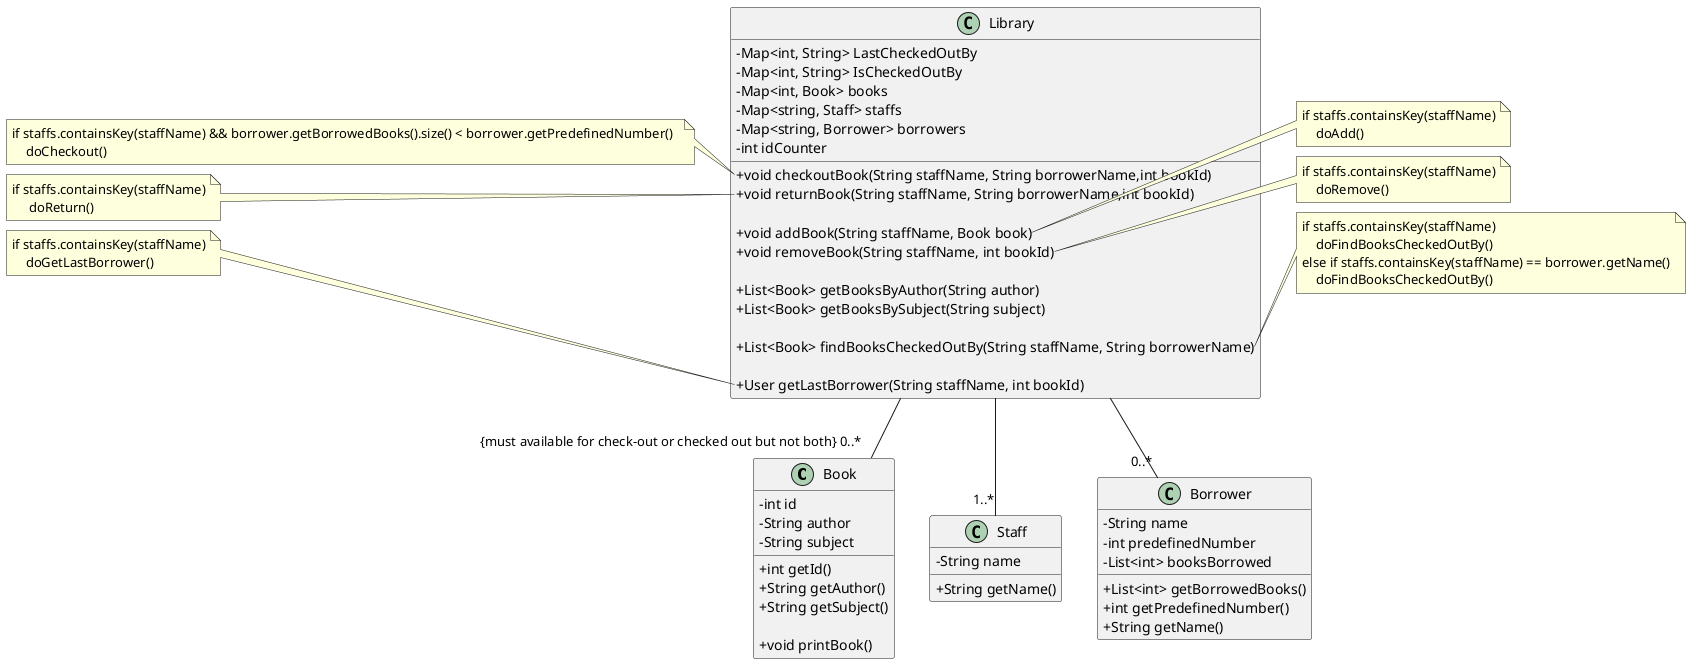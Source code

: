 @startuml
skinparam classAttributeIconSize 0

class Book{
    -int id
    -String author
    -String subject

    +int getId()
    +String getAuthor()
    +String getSubject()

    +void printBook()
}



class Staff{
    -String name
    +String getName()
}

class Borrower{
    -String name
    -int predefinedNumber
    -List<int> booksBorrowed
    +List<int> getBorrowedBooks()
    +int getPredefinedNumber()
    +String getName()
}



class Library{

    'store last borrower of a book'
    -Map<int, String> LastCheckedOutBy 
    -Map<int, String> IsCheckedOutBy
    -Map<int, Book> books
    -Map<string, Staff> staffs
    -Map<string, Borrower> borrowers
    -int idCounter


    +void checkoutBook(String staffName, String borrowerName,int bookId)
    +void returnBook(String staffName, String borrowerName,int bookId)

    +void addBook(String staffName, Book book)
    +void removeBook(String staffName, int bookId)

    +List<Book> getBooksByAuthor(String author)
    +List<Book> getBooksBySubject(String subject)

    +List<Book> findBooksCheckedOutBy(String staffName, String borrowerName)

    +User getLastBorrower(String staffName, int bookId)

}

Library -- "{must available for check-out or checked out but not both} 0..*" Book
Library -- "1..*" Staff
Library -- "0..*" Borrower

note left of  Library::checkoutBook
    if staffs.containsKey(staffName) && borrower.getBorrowedBooks().size() < borrower.getPredefinedNumber()  
        doCheckout()
end note


note left of  Library::returnBook
   if staffs.containsKey(staffName)
        doReturn()
end note

note right of Library::addBook
    if staffs.containsKey(staffName)
        doAdd()
end note

note right of Library::removeBook
    if staffs.containsKey(staffName)
        doRemove()
end note

note right of Library::findBooksCheckedOutBy
    if staffs.containsKey(staffName)
        doFindBooksCheckedOutBy()
    else if staffs.containsKey(staffName) == borrower.getName()
        doFindBooksCheckedOutBy()
end note

note left of Library::getLastBorrower
    if staffs.containsKey(staffName)
        doGetLastBorrower()
end note


@enduml